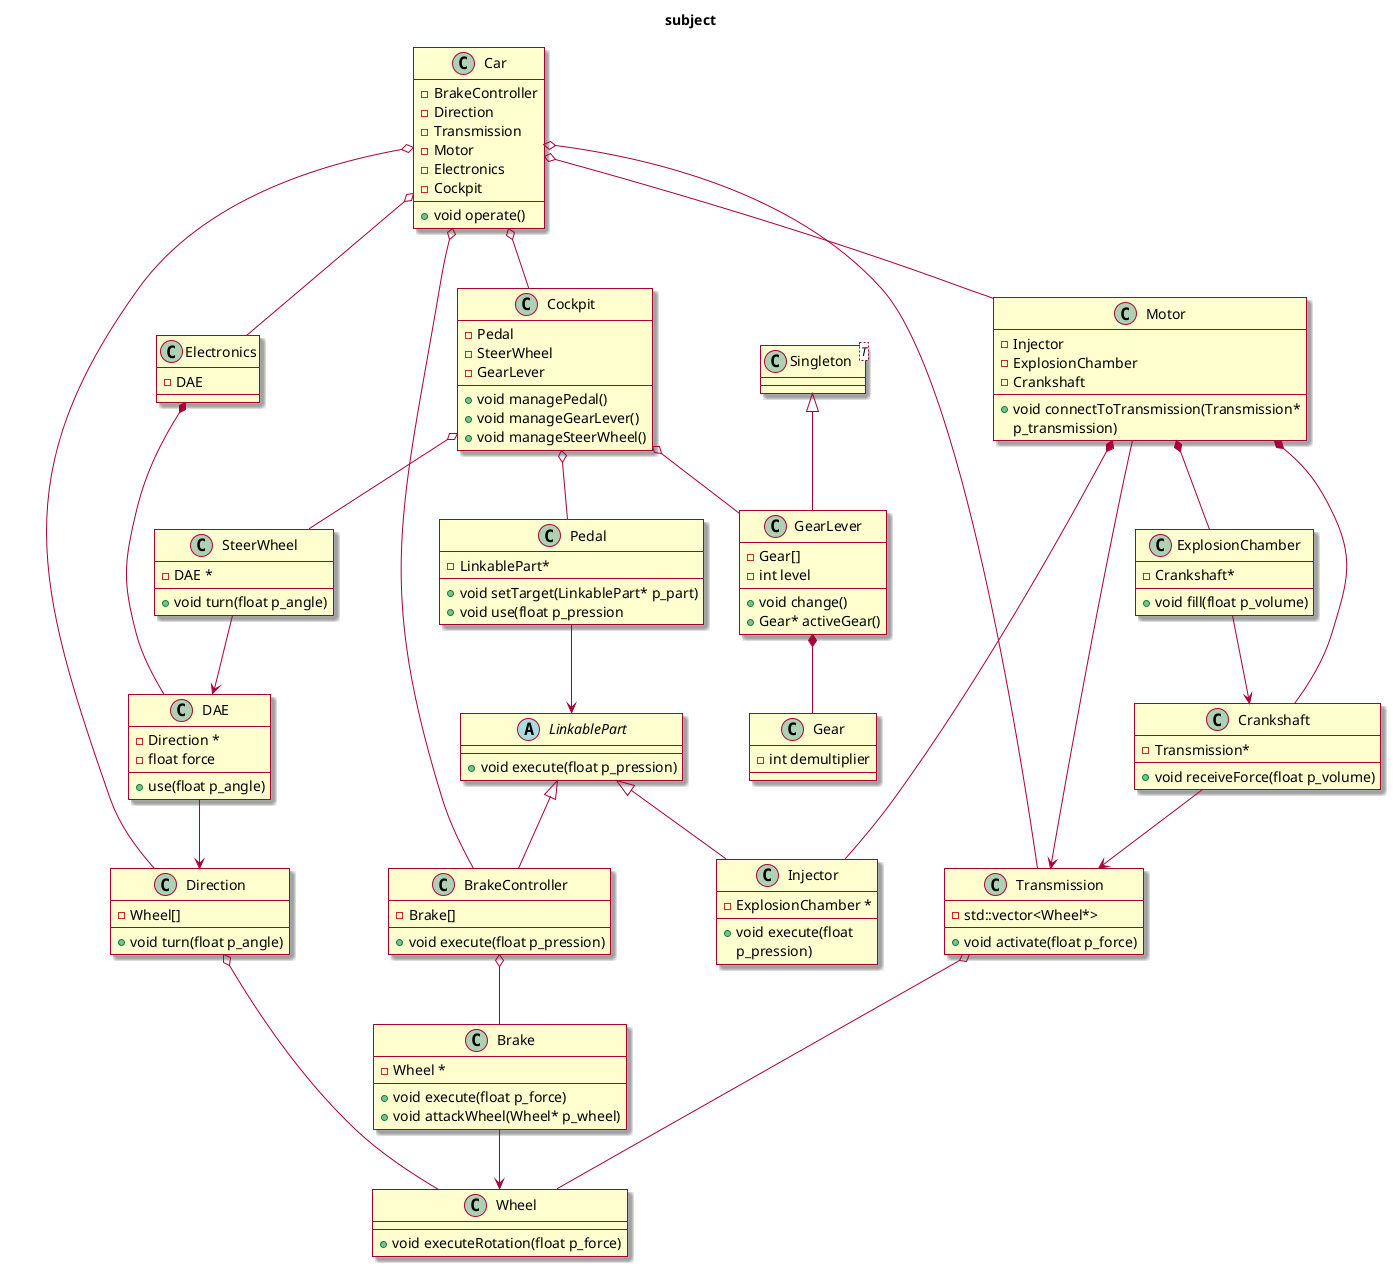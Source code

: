 @startuml

skin rose

title subject

abstract class  LinkablePart{
+void execute(float p_pression)

}

class Injector extends LinkablePart {
  - ExplosionChamber *
  + void execute(float
p_pression)

}

class Wheel {
  +void executeRotation(float p_force)
}

class Gear{
-int demultiplier
}

class Singleton<T> {
}

class GearLever extends Singleton<GearLever> {
    - Gear[]
    - int level
    + void change()
    + Gear* activeGear()
}

GearLever *-- Gear

class Transmission {
    - std::vector<Wheel*>
    + void activate(float p_force)
}

Transmission o-- Wheel

class Crankshaft {
  - Transmission*
  + void receiveForce(float p_volume)

}

Crankshaft --> Transmission

class ExplosionChamber {
  - Crankshaft*
  + void fill(float p_volume)
}

ExplosionChamber --> Crankshaft


class Motor{
  - Injector 
  - ExplosionChamber
  - Crankshaft
  + void connectToTransmission(Transmission*
p_transmission)
}

Motor *-- Injector
Motor *-- ExplosionChamber
Motor *-- Crankshaft
Motor --> Transmission


class Pedal {
  - LinkablePart*
  + void setTarget(LinkablePart* p_part)
  + void use(float p_pression
}
Pedal --> LinkablePart

class Direction {
  -  Wheel[]
  + void turn(float p_angle)
}

Direction o-- Wheel

class DAE {
  - Direction *
  - float force
  + use(float p_angle)
}

DAE --> Direction

class SteerWheel{
  - DAE *
  + void turn(float p_angle)
}

SteerWheel --> DAE

class Brake {
  - Wheel *
  + void execute(float p_force)
  + void attackWheel(Wheel* p_wheel)
}

Brake --> Wheel

class BrakeController extends LinkablePart {
  - Brake[]
  + void execute(float p_pression)

}

BrakeController o-- Brake

class Cockpit {
    - Pedal  
    - SteerWheel 
    - GearLever 
    + void managePedal()
    + void manageGearLever()
    + void manageSteerWheel()
}

Cockpit o-- Pedal
Cockpit o-- SteerWheel
Cockpit o-- GearLever


class Electronics {
  - DAE
}

Electronics *-- DAE

class Car {
    - BrakeController
    - Direction 
    - Transmission
    - Motor
    - Electronics
    - Cockpit
    + void operate() 
}

Car o-- BrakeController
Car o-- Direction
Car o-- Transmission
Car o-- Motor
Car o-- Electronics
Car o-- Cockpit


@enduml